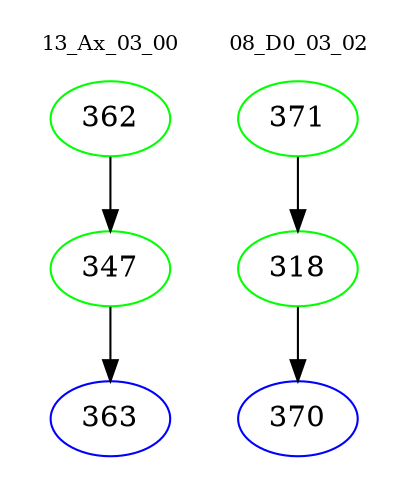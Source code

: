 digraph{
subgraph cluster_0 {
color = white
label = "13_Ax_03_00";
fontsize=10;
T0_362 [label="362", color="green"]
T0_362 -> T0_347 [color="black"]
T0_347 [label="347", color="green"]
T0_347 -> T0_363 [color="black"]
T0_363 [label="363", color="blue"]
}
subgraph cluster_1 {
color = white
label = "08_D0_03_02";
fontsize=10;
T1_371 [label="371", color="green"]
T1_371 -> T1_318 [color="black"]
T1_318 [label="318", color="green"]
T1_318 -> T1_370 [color="black"]
T1_370 [label="370", color="blue"]
}
}
